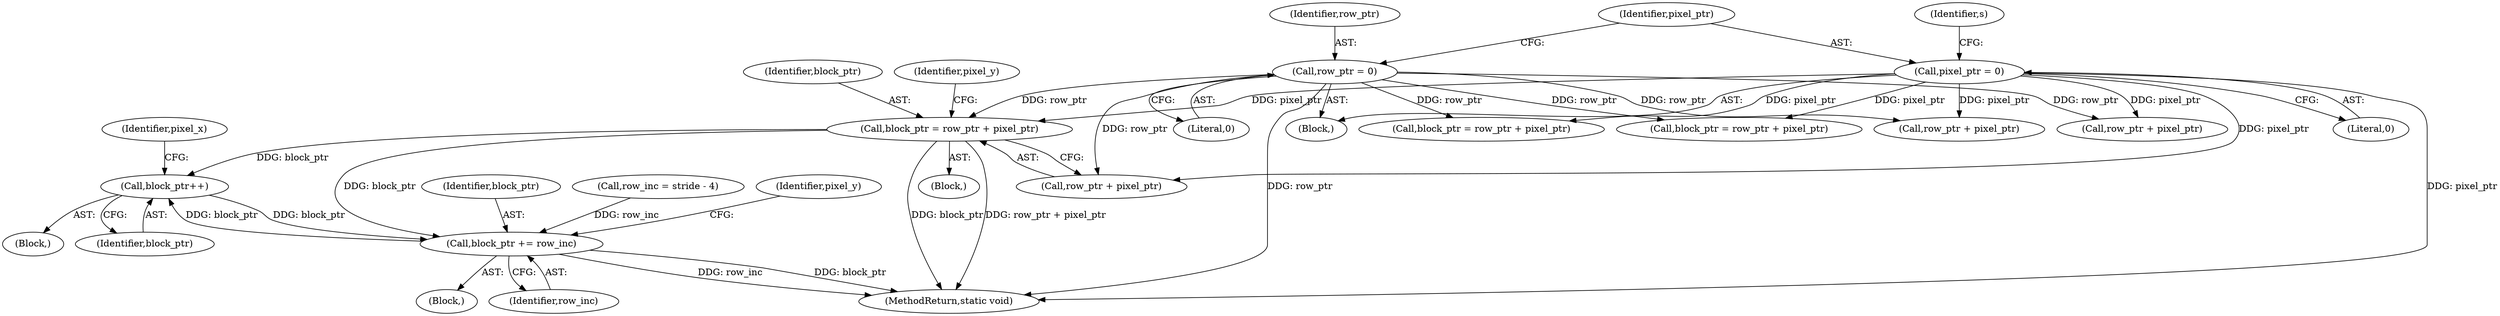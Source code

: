 digraph "1_FFmpeg_3819db745da2ac7fb3faacb116788c32f4753f34@integer" {
"1000571" [label="(Call,block_ptr = row_ptr + pixel_ptr)"];
"1000179" [label="(Call,row_ptr = 0)"];
"1000183" [label="(Call,pixel_ptr = 0)"];
"1000622" [label="(Call,block_ptr++)"];
"1000624" [label="(Call,block_ptr += row_inc)"];
"1000571" [label="(Call,block_ptr = row_ptr + pixel_ptr)"];
"1000641" [label="(Call,row_ptr + pixel_ptr)"];
"1000184" [label="(Identifier,pixel_ptr)"];
"1000625" [label="(Identifier,block_ptr)"];
"1000179" [label="(Call,row_ptr = 0)"];
"1000602" [label="(Identifier,pixel_x)"];
"1000180" [label="(Identifier,row_ptr)"];
"1000194" [label="(Identifier,s)"];
"1000144" [label="(Call,row_inc = stride - 4)"];
"1000585" [label="(Block,)"];
"1000578" [label="(Identifier,pixel_y)"];
"1000622" [label="(Call,block_ptr++)"];
"1000570" [label="(Block,)"];
"1000603" [label="(Block,)"];
"1000639" [label="(Call,block_ptr = row_ptr + pixel_ptr)"];
"1000573" [label="(Call,row_ptr + pixel_ptr)"];
"1000623" [label="(Identifier,block_ptr)"];
"1000349" [label="(Call,block_ptr = row_ptr + pixel_ptr)"];
"1000626" [label="(Identifier,row_inc)"];
"1000183" [label="(Call,pixel_ptr = 0)"];
"1000185" [label="(Literal,0)"];
"1000181" [label="(Literal,0)"];
"1000351" [label="(Call,row_ptr + pixel_ptr)"];
"1000584" [label="(Identifier,pixel_y)"];
"1000122" [label="(Block,)"];
"1000572" [label="(Identifier,block_ptr)"];
"1000624" [label="(Call,block_ptr += row_inc)"];
"1000709" [label="(MethodReturn,static void)"];
"1000571" -> "1000570"  [label="AST: "];
"1000571" -> "1000573"  [label="CFG: "];
"1000572" -> "1000571"  [label="AST: "];
"1000573" -> "1000571"  [label="AST: "];
"1000578" -> "1000571"  [label="CFG: "];
"1000571" -> "1000709"  [label="DDG: block_ptr"];
"1000571" -> "1000709"  [label="DDG: row_ptr + pixel_ptr"];
"1000179" -> "1000571"  [label="DDG: row_ptr"];
"1000183" -> "1000571"  [label="DDG: pixel_ptr"];
"1000571" -> "1000622"  [label="DDG: block_ptr"];
"1000571" -> "1000624"  [label="DDG: block_ptr"];
"1000179" -> "1000122"  [label="AST: "];
"1000179" -> "1000181"  [label="CFG: "];
"1000180" -> "1000179"  [label="AST: "];
"1000181" -> "1000179"  [label="AST: "];
"1000184" -> "1000179"  [label="CFG: "];
"1000179" -> "1000709"  [label="DDG: row_ptr"];
"1000179" -> "1000349"  [label="DDG: row_ptr"];
"1000179" -> "1000351"  [label="DDG: row_ptr"];
"1000179" -> "1000573"  [label="DDG: row_ptr"];
"1000179" -> "1000639"  [label="DDG: row_ptr"];
"1000179" -> "1000641"  [label="DDG: row_ptr"];
"1000183" -> "1000122"  [label="AST: "];
"1000183" -> "1000185"  [label="CFG: "];
"1000184" -> "1000183"  [label="AST: "];
"1000185" -> "1000183"  [label="AST: "];
"1000194" -> "1000183"  [label="CFG: "];
"1000183" -> "1000709"  [label="DDG: pixel_ptr"];
"1000183" -> "1000349"  [label="DDG: pixel_ptr"];
"1000183" -> "1000351"  [label="DDG: pixel_ptr"];
"1000183" -> "1000573"  [label="DDG: pixel_ptr"];
"1000183" -> "1000639"  [label="DDG: pixel_ptr"];
"1000183" -> "1000641"  [label="DDG: pixel_ptr"];
"1000622" -> "1000603"  [label="AST: "];
"1000622" -> "1000623"  [label="CFG: "];
"1000623" -> "1000622"  [label="AST: "];
"1000602" -> "1000622"  [label="CFG: "];
"1000624" -> "1000622"  [label="DDG: block_ptr"];
"1000622" -> "1000624"  [label="DDG: block_ptr"];
"1000624" -> "1000585"  [label="AST: "];
"1000624" -> "1000626"  [label="CFG: "];
"1000625" -> "1000624"  [label="AST: "];
"1000626" -> "1000624"  [label="AST: "];
"1000584" -> "1000624"  [label="CFG: "];
"1000624" -> "1000709"  [label="DDG: row_inc"];
"1000624" -> "1000709"  [label="DDG: block_ptr"];
"1000144" -> "1000624"  [label="DDG: row_inc"];
}
